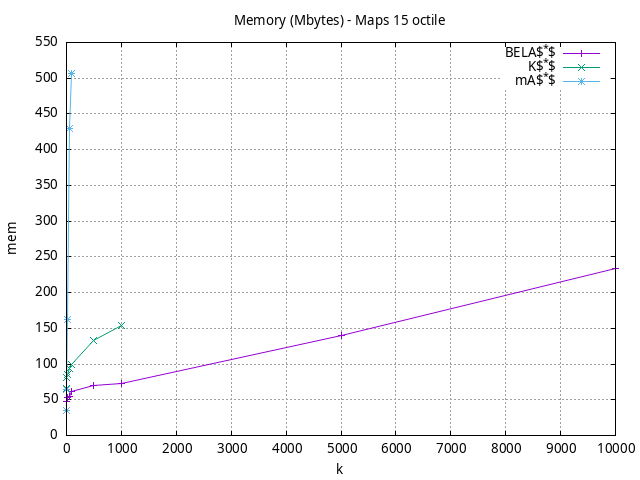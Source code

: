 #!/usr/bin/gnuplot
# -*- coding: utf-8 -*-
#
# results/maps/octile/15/random512-15.heuristic.octile.mem.gnuplot
#
# Started on 04/02/2024 21:34:35
# Author: Carlos Linares López
set grid
set xlabel "k"
set ylabel "mem"

set title "Memory (Mbytes) - Maps 15 octile"

set terminal png enhanced font "Ariel,10"
set output 'random512-15.heuristic.octile.mem.png'

plot "-" title "BELA$^*$"      with linesp, "-" title "K$^*$"      with linesp, "-" title "mA$^*$"      with linesp

	1 47.54
	5 48.14
	10 53.64
	50 55.08
	100 61.84
	500 69.73
	1000 72.62
	5000 139.41
	10000 234.29
end
	1 65.64
	5 80.92
	10 85.8
	50 93.84
	100 99.92
	500 133.1
	1000 154.29
end
	1 34.66
	5 64.67
	10 161.95
	50 429.95
	100 506.22
end
